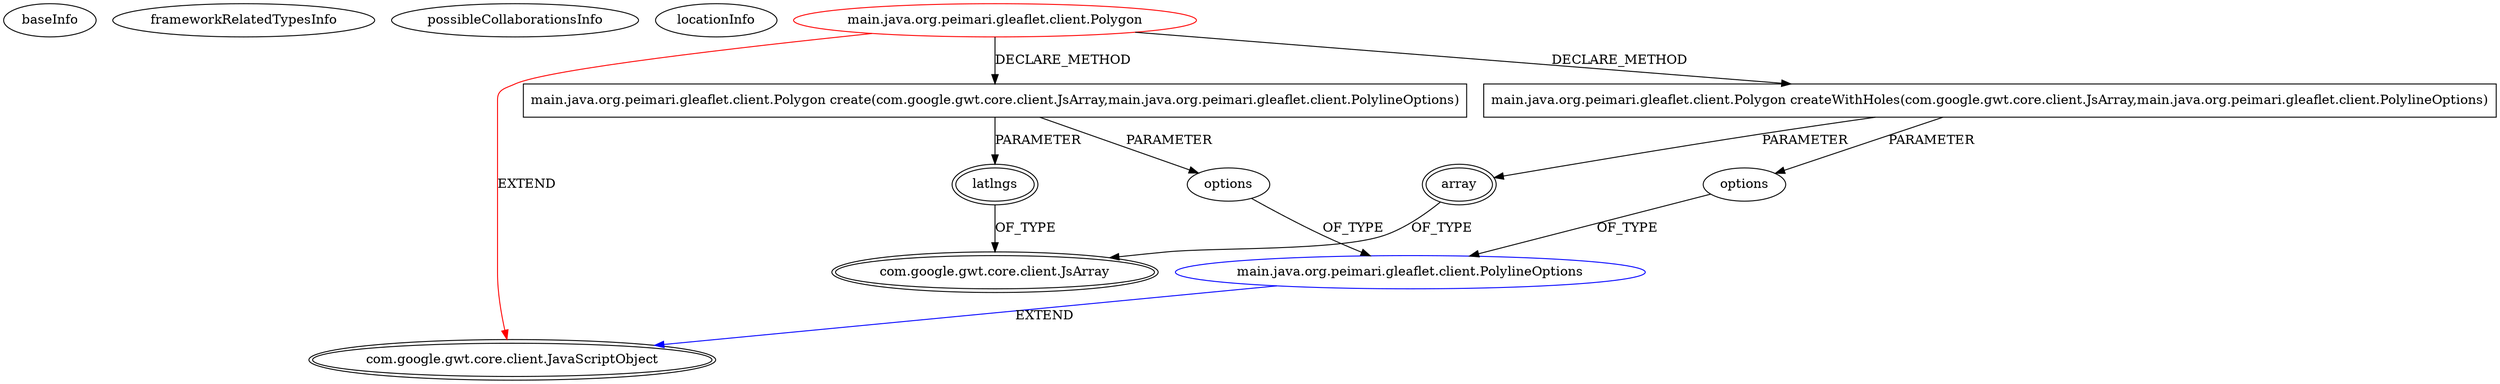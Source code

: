 digraph {
baseInfo[graphId=4100,category="extension_graph",isAnonymous=false,possibleRelation=true]
frameworkRelatedTypesInfo[0="com.google.gwt.core.client.JavaScriptObject"]
possibleCollaborationsInfo[0="4100~CLIENT_METHOD_DECLARATION-PARAMETER_DECLARATION-CLIENT_METHOD_DECLARATION-PARAMETER_DECLARATION-~com.google.gwt.core.client.JavaScriptObject ~com.google.gwt.core.client.JavaScriptObject ~false~false"]
locationInfo[projectName="mstahv-g-leaflet",filePath="/mstahv-g-leaflet/g-leaflet-master/src/main/java/org/peimari/gleaflet/client/Polygon.java",contextSignature="Polygon",graphId="4100"]
0[label="main.java.org.peimari.gleaflet.client.Polygon",vertexType="ROOT_CLIENT_CLASS_DECLARATION",isFrameworkType=false,color=red]
1[label="com.google.gwt.core.client.JavaScriptObject",vertexType="FRAMEWORK_CLASS_TYPE",isFrameworkType=true,peripheries=2]
2[label="main.java.org.peimari.gleaflet.client.Polygon createWithHoles(com.google.gwt.core.client.JsArray,main.java.org.peimari.gleaflet.client.PolylineOptions)",vertexType="CLIENT_METHOD_DECLARATION",isFrameworkType=false,shape=box]
3[label="array",vertexType="PARAMETER_DECLARATION",isFrameworkType=true,peripheries=2]
4[label="com.google.gwt.core.client.JsArray",vertexType="FRAMEWORK_CLASS_TYPE",isFrameworkType=true,peripheries=2]
5[label="options",vertexType="PARAMETER_DECLARATION",isFrameworkType=false]
6[label="main.java.org.peimari.gleaflet.client.PolylineOptions",vertexType="REFERENCE_CLIENT_CLASS_DECLARATION",isFrameworkType=false,color=blue]
8[label="main.java.org.peimari.gleaflet.client.Polygon create(com.google.gwt.core.client.JsArray,main.java.org.peimari.gleaflet.client.PolylineOptions)",vertexType="CLIENT_METHOD_DECLARATION",isFrameworkType=false,shape=box]
9[label="latlngs",vertexType="PARAMETER_DECLARATION",isFrameworkType=true,peripheries=2]
11[label="options",vertexType="PARAMETER_DECLARATION",isFrameworkType=false]
0->1[label="EXTEND",color=red]
0->2[label="DECLARE_METHOD"]
3->4[label="OF_TYPE"]
2->3[label="PARAMETER"]
6->1[label="EXTEND",color=blue]
5->6[label="OF_TYPE"]
2->5[label="PARAMETER"]
0->8[label="DECLARE_METHOD"]
9->4[label="OF_TYPE"]
8->9[label="PARAMETER"]
11->6[label="OF_TYPE"]
8->11[label="PARAMETER"]
}
